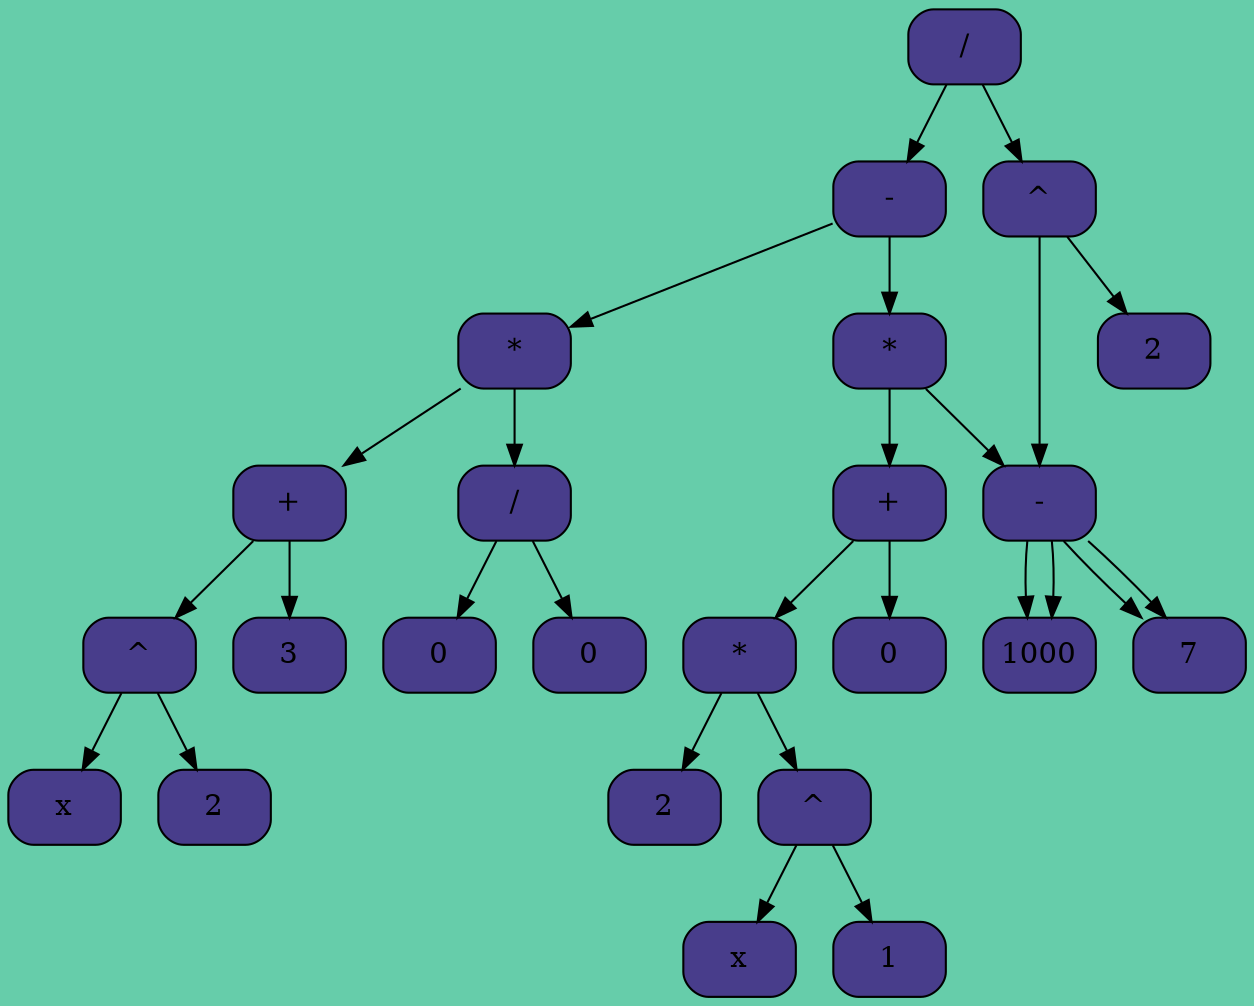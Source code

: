 digraph G
{
 rankdir = UD
bgcolor = "aquamarine3"
"00B26A38" [shape = Mrecord, style = "filled", fillcolor = "darkslateblue", label = "/"];
"00B26C78" [shape = Mrecord, style = "filled", fillcolor = "darkslateblue", label = "-"];
"00B26D18" [shape = Mrecord, style = "filled", fillcolor = "darkslateblue", label = "*"];
"00B26C58"[shape = Mrecord, style = "filled", fillcolor = "darkslateblue", label = "+"];
"00B204B0" [shape = Mrecord, style = "filled", fillcolor = "darkslateblue", label = "*"];
"00B21720" [shape = Mrecord, style = "filled", fillcolor = "darkslateblue", label = "2"];
"00B204B0"->"00B21720"
"00B21700" [shape = Mrecord, style = "filled", fillcolor = "darkslateblue", label = "^"];
"00B216E0" [shape = Mrecord, style = "filled", fillcolor = "darkslateblue", label = "x"];
"00B21700"->"00B216E0"
"00B216C0" [shape = Mrecord, style = "filled", fillcolor = "darkslateblue", label = "1"];
"00B21700"->"00B216C0"
"00B204B0"->"00B21700"
"00B26C58"->"00B204B0"
"00B216A0" [shape = Mrecord, style = "filled", fillcolor = "darkslateblue", label = "0"];
"00B26C58"->"00B216A0"
"00B26D18"->"00B26C58"
"00B26A98" [shape = Mrecord, style = "filled", fillcolor = "darkslateblue", label = "-"];
"00B21560" [shape = Mrecord, style = "filled", fillcolor = "darkslateblue", label = "1000"];
"00B26A98"->"00B21560"
"00B21528" [shape = Mrecord, style = "filled", fillcolor = "darkslateblue", label = "7"];
"00B26A98"->"00B21528"
"00B26D18"->"00B26A98"
"00B26C78"->"00B26D18"
"00B26C18" [shape = Mrecord, style = "filled", fillcolor = "darkslateblue", label = "*"];
"00B26CF8"[shape = Mrecord, style = "filled", fillcolor = "darkslateblue", label = "+"];
"00B21600" [shape = Mrecord, style = "filled", fillcolor = "darkslateblue", label = "^"];
"00B215E0" [shape = Mrecord, style = "filled", fillcolor = "darkslateblue", label = "x"];
"00B21600"->"00B215E0"
"00B215C0" [shape = Mrecord, style = "filled", fillcolor = "darkslateblue", label = "2"];
"00B21600"->"00B215C0"
"00B26CF8"->"00B21600"
"00B215A0" [shape = Mrecord, style = "filled", fillcolor = "darkslateblue", label = "3"];
"00B26CF8"->"00B215A0"
"00B26C18"->"00B26CF8"
"00B26BF8" [shape = Mrecord, style = "filled", fillcolor = "darkslateblue", label = "/"];
"00B269B8" [shape = Mrecord, style = "filled", fillcolor = "darkslateblue", label = "0"];
"00B26BF8"->"00B269B8"
"00B26CD8" [shape = Mrecord, style = "filled", fillcolor = "darkslateblue", label = "0"];
"00B26BF8"->"00B26CD8"
"00B26C18"->"00B26BF8"
"00B26C78"->"00B26C18"
"00B26A38"->"00B26C78"
"00B26AB8" [shape = Mrecord, style = "filled", fillcolor = "darkslateblue", label = "^"];
"00B26A98" [shape = Mrecord, style = "filled", fillcolor = "darkslateblue", label = "-"];
"00B21560" [shape = Mrecord, style = "filled", fillcolor = "darkslateblue", label = "1000"];
"00B26A98"->"00B21560"
"00B21528" [shape = Mrecord, style = "filled", fillcolor = "darkslateblue", label = "7"];
"00B26A98"->"00B21528"
"00B26AB8"->"00B26A98"
"00B26978" [shape = Mrecord, style = "filled", fillcolor = "darkslateblue", label = "2"];
"00B26AB8"->"00B26978"
"00B26A38"->"00B26AB8"
}
